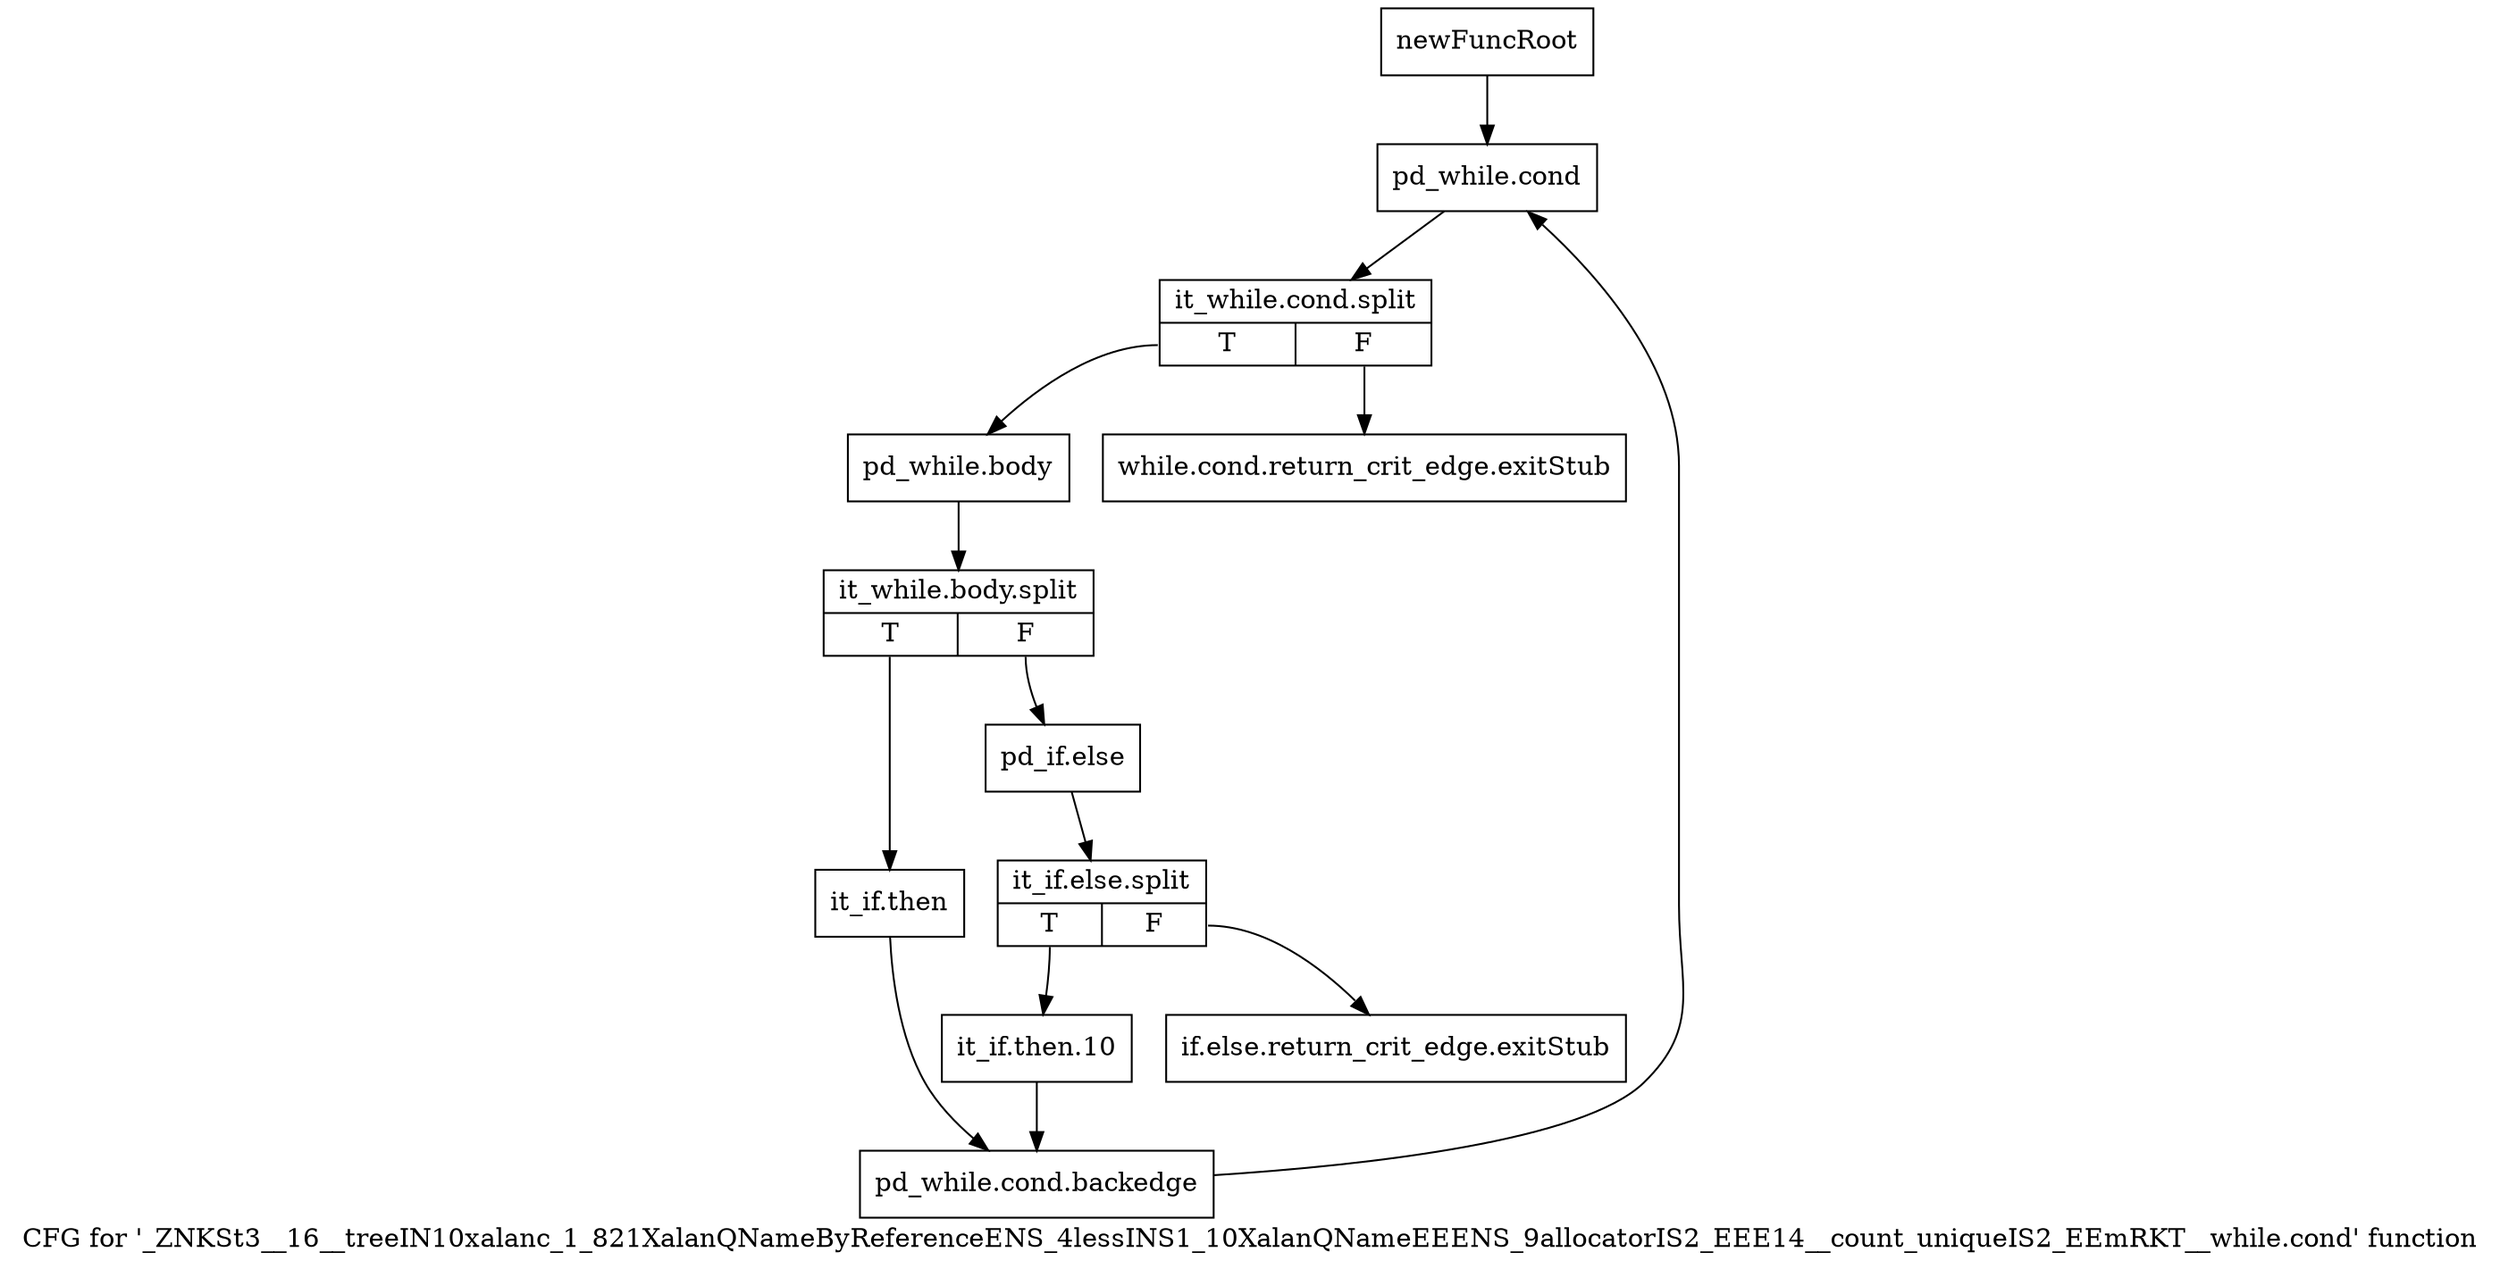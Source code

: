 digraph "CFG for '_ZNKSt3__16__treeIN10xalanc_1_821XalanQNameByReferenceENS_4lessINS1_10XalanQNameEEENS_9allocatorIS2_EEE14__count_uniqueIS2_EEmRKT__while.cond' function" {
	label="CFG for '_ZNKSt3__16__treeIN10xalanc_1_821XalanQNameByReferenceENS_4lessINS1_10XalanQNameEEENS_9allocatorIS2_EEE14__count_uniqueIS2_EEmRKT__while.cond' function";

	Node0xa07e750 [shape=record,label="{newFuncRoot}"];
	Node0xa07e750 -> Node0xa07e840;
	Node0xa07e7a0 [shape=record,label="{while.cond.return_crit_edge.exitStub}"];
	Node0xa07e7f0 [shape=record,label="{if.else.return_crit_edge.exitStub}"];
	Node0xa07e840 [shape=record,label="{pd_while.cond}"];
	Node0xa07e840 -> Node0xd15df10;
	Node0xd15df10 [shape=record,label="{it_while.cond.split|{<s0>T|<s1>F}}"];
	Node0xd15df10:s0 -> Node0xa07e890;
	Node0xd15df10:s1 -> Node0xa07e7a0;
	Node0xa07e890 [shape=record,label="{pd_while.body}"];
	Node0xa07e890 -> Node0xd15dec0;
	Node0xd15dec0 [shape=record,label="{it_while.body.split|{<s0>T|<s1>F}}"];
	Node0xd15dec0:s0 -> Node0xa07e980;
	Node0xd15dec0:s1 -> Node0xa07e8e0;
	Node0xa07e8e0 [shape=record,label="{pd_if.else}"];
	Node0xa07e8e0 -> Node0xd15dd30;
	Node0xd15dd30 [shape=record,label="{it_if.else.split|{<s0>T|<s1>F}}"];
	Node0xd15dd30:s0 -> Node0xa07e930;
	Node0xd15dd30:s1 -> Node0xa07e7f0;
	Node0xa07e930 [shape=record,label="{it_if.then.10}"];
	Node0xa07e930 -> Node0xa07ecf0;
	Node0xa07e980 [shape=record,label="{it_if.then}"];
	Node0xa07e980 -> Node0xa07ecf0;
	Node0xa07ecf0 [shape=record,label="{pd_while.cond.backedge}"];
	Node0xa07ecf0 -> Node0xa07e840;
}
